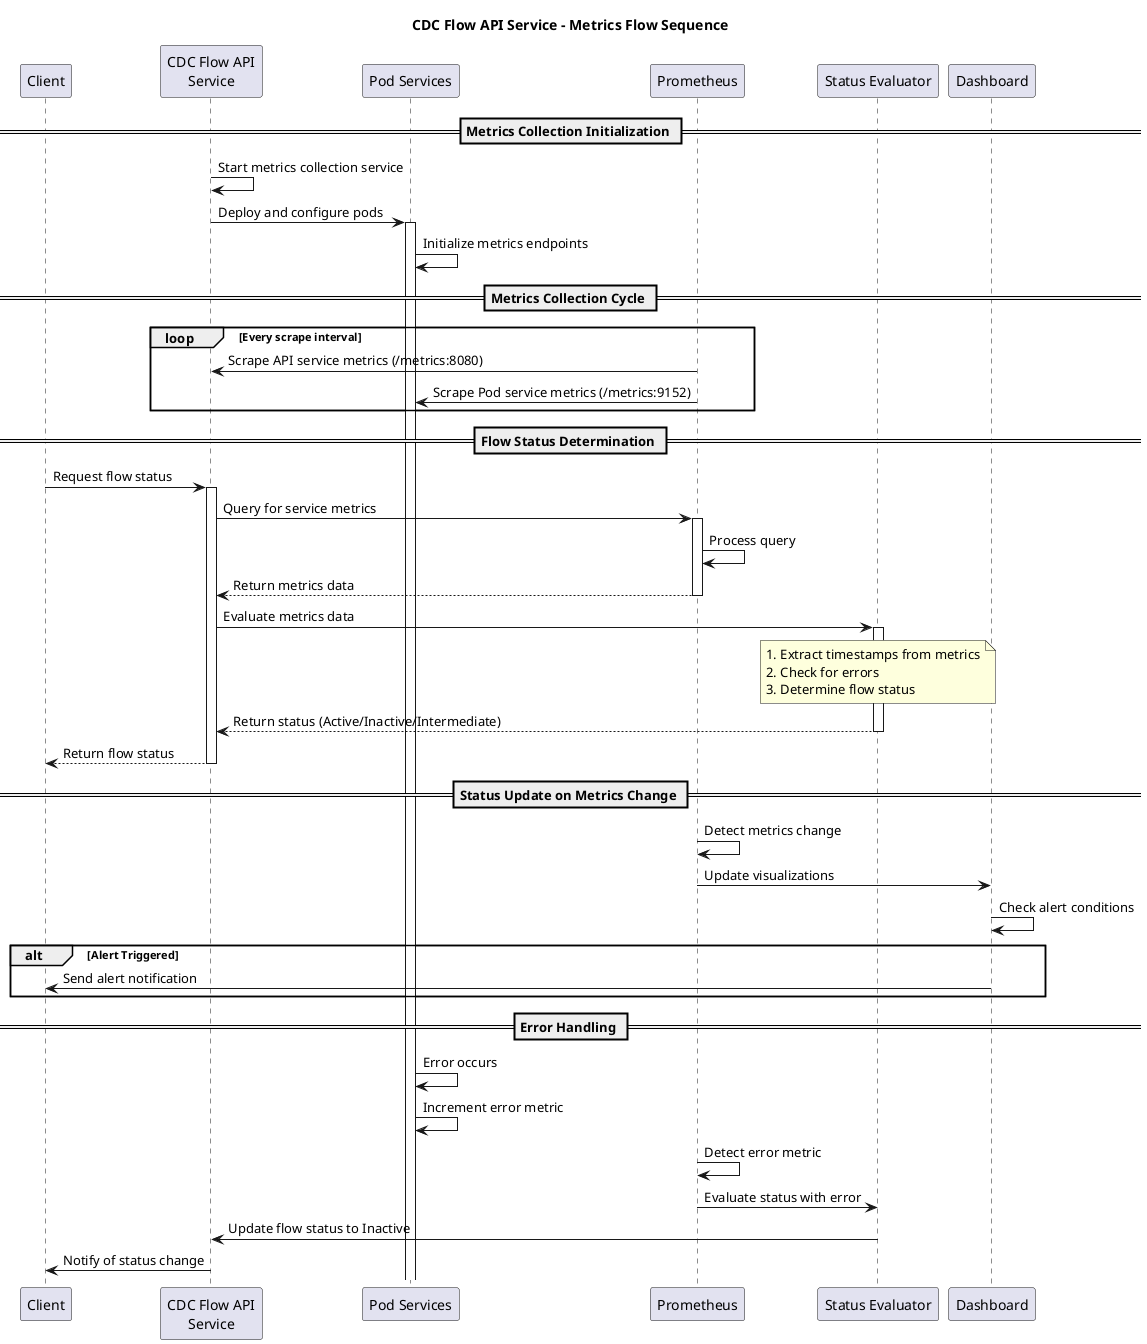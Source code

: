 @startuml CDC_Flow_API_Metrics_Sequence

' Title
title CDC Flow API Service - Metrics Flow Sequence

' Define participants
participant "Client" as client
participant "CDC Flow API\nService" as cdc
participant "Pod Services" as pods
participant "Prometheus" as prom
participant "Status Evaluator" as status
participant "Dashboard" as dash

' Define the sequence
== Metrics Collection Initialization ==
cdc -> cdc: Start metrics collection service
cdc -> pods: Deploy and configure pods
activate pods
pods -> pods: Initialize metrics endpoints

== Metrics Collection Cycle ==
loop Every scrape interval
    prom -> cdc: Scrape API service metrics (/metrics:8080)
    prom -> pods: Scrape Pod service metrics (/metrics:9152)
end

== Flow Status Determination ==
client -> cdc: Request flow status
activate cdc
    cdc -> prom: Query for service metrics
    activate prom
        prom -> prom: Process query
        prom --> cdc: Return metrics data
    deactivate prom
    
    cdc -> status: Evaluate metrics data
    activate status
        note over status
          1. Extract timestamps from metrics
          2. Check for errors
          3. Determine flow status
        end note
        
        status --> cdc: Return status (Active/Inactive/Intermediate)
    deactivate status
    
    cdc --> client: Return flow status
deactivate cdc

== Status Update on Metrics Change ==
prom -> prom: Detect metrics change
prom -> dash: Update visualizations
dash -> dash: Check alert conditions

alt Alert Triggered
    dash -> client: Send alert notification
end

== Error Handling ==
pods -> pods: Error occurs
pods -> pods: Increment error metric
prom -> prom: Detect error metric
prom -> status: Evaluate status with error

status -> cdc: Update flow status to Inactive
cdc -> client: Notify of status change

@enduml
